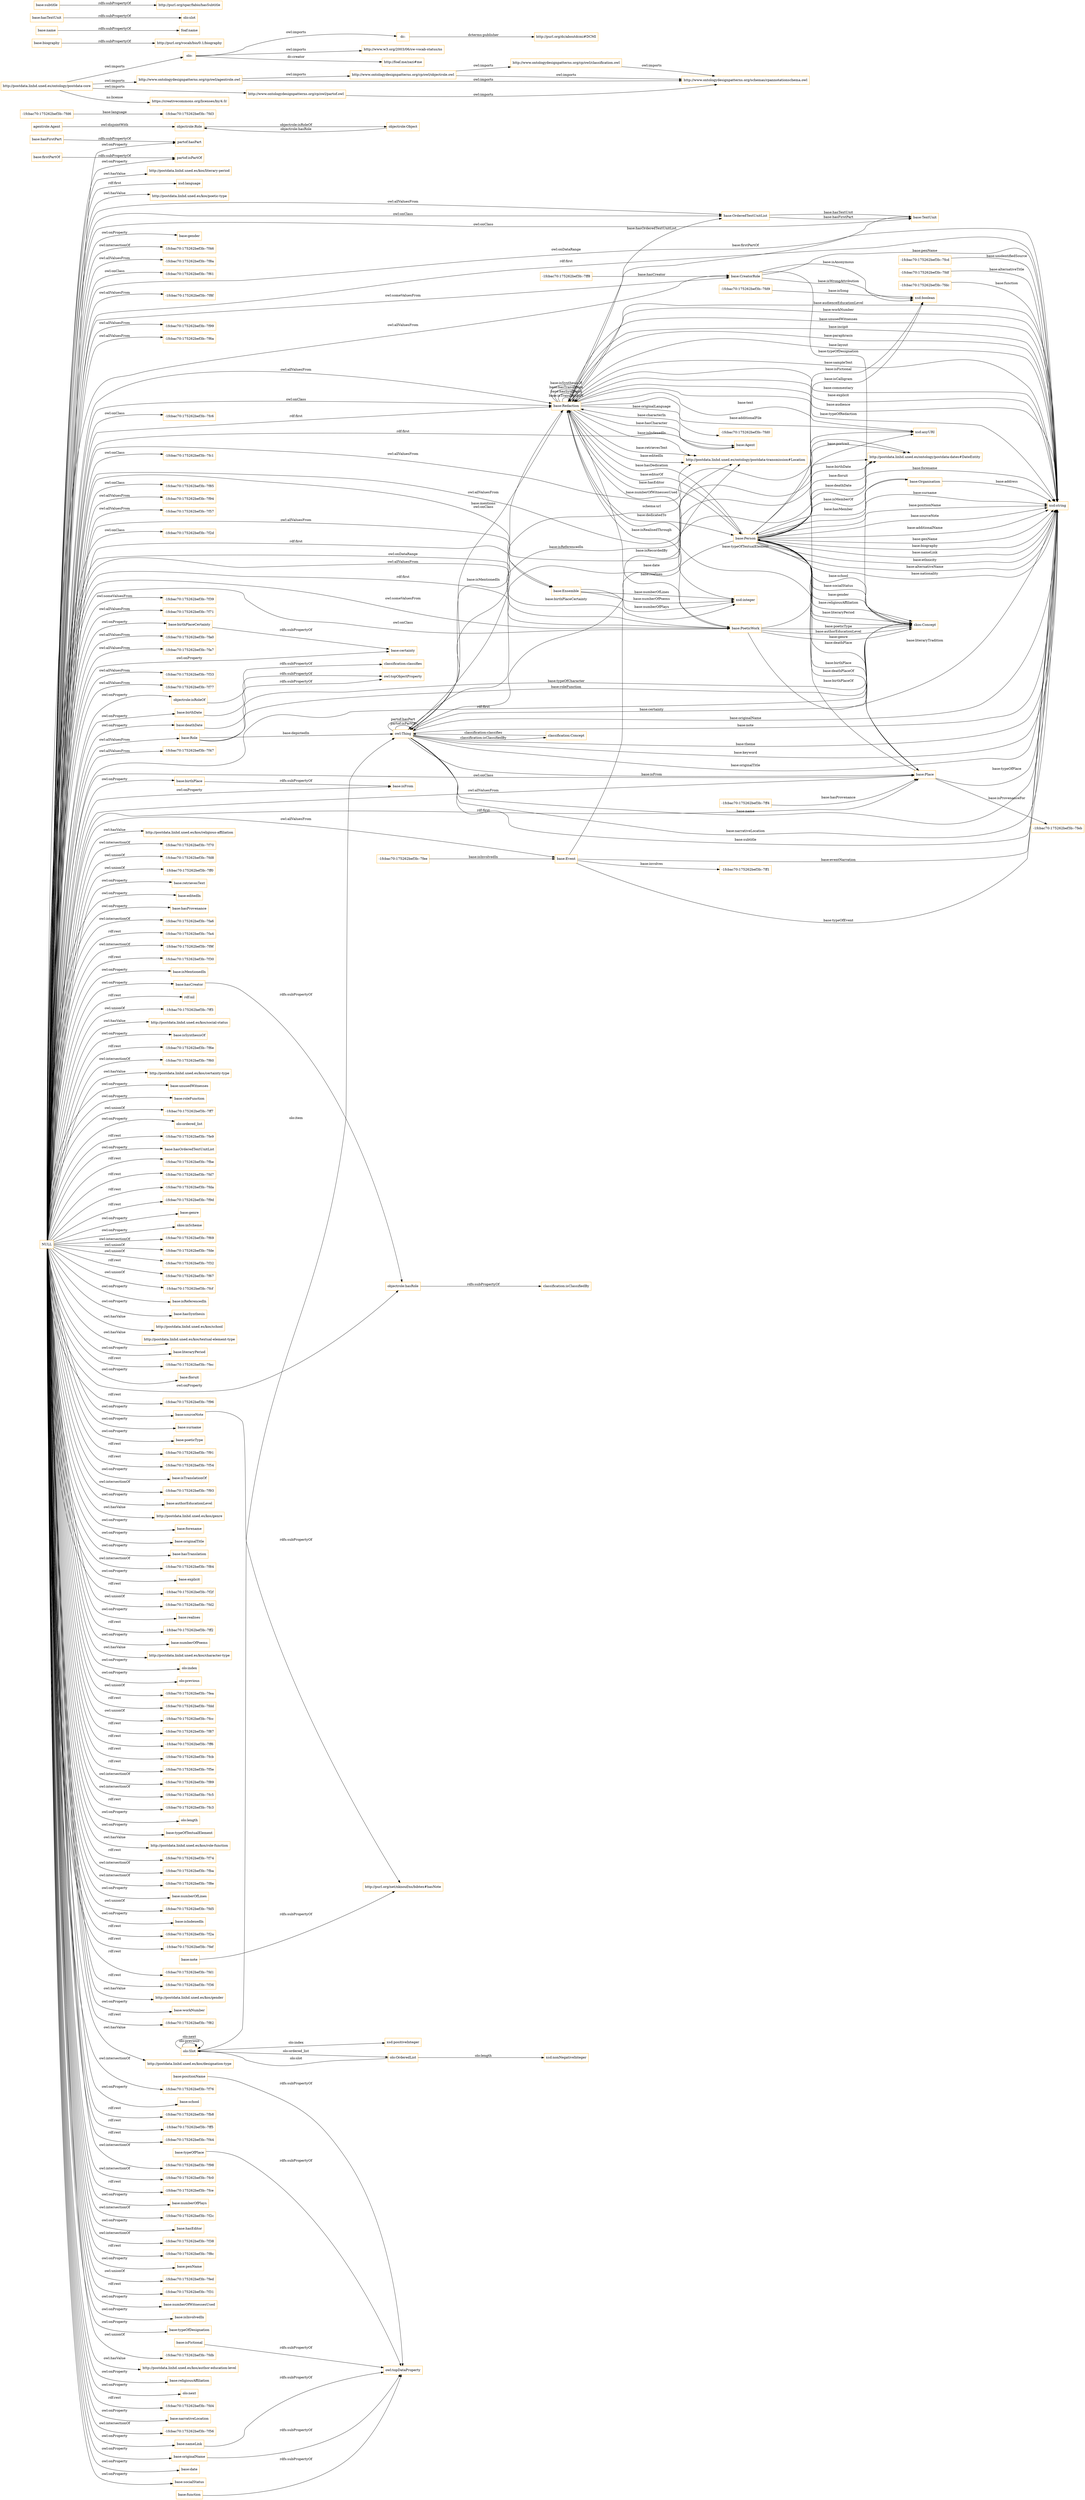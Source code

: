 digraph ar2dtool_diagram { 
rankdir=LR;
size="1501"
node [shape = rectangle, color="orange"]; "-1fcbac70:175262bef3b:-7f8a" "-1fcbac70:175262bef3b:-7f61" "base:Role" "-1fcbac70:175262bef3b:-7f8f" "base:OrderedTextUnitList" "-1fcbac70:175262bef3b:-7f99" "-1fcbac70:175262bef3b:-7f6a" "agentrole:Agent" "base:Agent" "base:CreatorRole" "base:Person" "-1fcbac70:175262bef3b:-7fee" "-1fcbac70:175262bef3b:-7fc6" "-1fcbac70:175262bef3b:-7fd9" "base:Organisation" "base:Redaction" "-1fcbac70:175262bef3b:-7fc1" "base:Ensemble" "-1fcbac70:175262bef3b:-7fcd" "-1fcbac70:175262bef3b:-7ff4" "-1fcbac70:175262bef3b:-7ff8" "-1fcbac70:175262bef3b:-7f85" "-1fcbac70:175262bef3b:-7f94" "-1fcbac70:175262bef3b:-7f57" "base:TextUnit" "-1fcbac70:175262bef3b:-7f2d" "-1fcbac70:175262bef3b:-7feb" "-1fcbac70:175262bef3b:-7fdf" "skos:Concept" "http://postdata.linhd.uned.es/ontology/postdata-dates#DateEntity" "base:Place" "-1fcbac70:175262bef3b:-7f39" "-1fcbac70:175262bef3b:-7ff1" "-1fcbac70:175262bef3b:-7f71" "base:Event" "-1fcbac70:175262bef3b:-7fa0" "-1fcbac70:175262bef3b:-7fd6" "-1fcbac70:175262bef3b:-7fdc" "-1fcbac70:175262bef3b:-7fa7" "http://postdata.linhd.uned.es/ontology/postdata-transmission#Location" "-1fcbac70:175262bef3b:-7f33" "-1fcbac70:175262bef3b:-7f77" "base:PoeticWork" "-1fcbac70:175262bef3b:-7f47" "owl:Thing" "objectrole:Role" "objectrole:Object" "olo:Slot" "olo:OrderedList" "classification:Concept" ; /*classes style*/
	"base:deathDate" -> "owl:topObjectProperty" [ label = "rdfs:subPropertyOf" ];
	"http://www.ontologydesignpatterns.org/cp/owl/objectrole.owl" -> "http://www.ontologydesignpatterns.org/cp/owl/classification.owl" [ label = "owl:imports" ];
	"http://www.ontologydesignpatterns.org/cp/owl/objectrole.owl" -> "http://www.ontologydesignpatterns.org/schemas/cpannotationschema.owl" [ label = "owl:imports" ];
	"http://www.ontologydesignpatterns.org/cp/owl/classification.owl" -> "http://www.ontologydesignpatterns.org/schemas/cpannotationschema.owl" [ label = "owl:imports" ];
	"base:firstPartOf" -> "partof:isPartOf" [ label = "rdfs:subPropertyOf" ];
	"agentrole:Agent" -> "objectrole:Role" [ label = "owl:disjointWith" ];
	"dc:" -> "http://purl.org/dc/aboutdcmi#DCMI" [ label = "dcterms:publisher" ];
	"olo:" -> "http://www.w3.org/2003/06/sw-vocab-status/ns" [ label = "owl:imports" ];
	"olo:" -> "dc:" [ label = "owl:imports" ];
	"olo:" -> "http://foaf.me/zazi#me" [ label = "dc:creator" ];
	"base:birthPlaceCertainty" -> "base:certainty" [ label = "rdfs:subPropertyOf" ];
	"base:biography" -> "http://purl.org/vocab/bio/0.1/biography" [ label = "rdfs:subPropertyOf" ];
	"objectrole:isRoleOf" -> "classification:classifies" [ label = "rdfs:subPropertyOf" ];
	"base:nameLink" -> "owl:topDataProperty" [ label = "rdfs:subPropertyOf" ];
	"base:sourceNote" -> "http://purl.org/net/nknouf/ns/bibtex#hasNote" [ label = "rdfs:subPropertyOf" ];
	"base:name" -> "foaf:name" [ label = "rdfs:subPropertyOf" ];
	"base:hasTextUnit" -> "olo:slot" [ label = "rdfs:subPropertyOf" ];
	"NULL" -> "base:birthPlace" [ label = "owl:onProperty" ];
	"NULL" -> "http://postdata.linhd.uned.es/kos/religious-affiliation" [ label = "owl:hasValue" ];
	"NULL" -> "base:PoeticWork" [ label = "owl:allValuesFrom" ];
	"NULL" -> "-1fcbac70:175262bef3b:-7f70" [ label = "owl:intersectionOf" ];
	"NULL" -> "-1fcbac70:175262bef3b:-7fd8" [ label = "owl:unionOf" ];
	"NULL" -> "-1fcbac70:175262bef3b:-7ff0" [ label = "owl:unionOf" ];
	"NULL" -> "base:CreatorRole" [ label = "owl:someValuesFrom" ];
	"NULL" -> "base:retrievesText" [ label = "owl:onProperty" ];
	"NULL" -> "base:editedIn" [ label = "owl:onProperty" ];
	"NULL" -> "base:Place" [ label = "rdf:first" ];
	"NULL" -> "base:hasProvenance" [ label = "owl:onProperty" ];
	"NULL" -> "-1fcbac70:175262bef3b:-7fa6" [ label = "owl:intersectionOf" ];
	"NULL" -> "-1fcbac70:175262bef3b:-7fa4" [ label = "rdf:rest" ];
	"NULL" -> "-1fcbac70:175262bef3b:-7f9f" [ label = "owl:intersectionOf" ];
	"NULL" -> "base:PoeticWork" [ label = "rdf:first" ];
	"NULL" -> "-1fcbac70:175262bef3b:-7f30" [ label = "rdf:rest" ];
	"NULL" -> "base:isMentionedIn" [ label = "owl:onProperty" ];
	"NULL" -> "base:birthDate" [ label = "owl:onProperty" ];
	"NULL" -> "rdf:nil" [ label = "rdf:rest" ];
	"NULL" -> "-1fcbac70:175262bef3b:-7ff3" [ label = "owl:unionOf" ];
	"NULL" -> "http://postdata.linhd.uned.es/kos/social-status" [ label = "owl:hasValue" ];
	"NULL" -> "base:isSynthesisOf" [ label = "owl:onProperty" ];
	"NULL" -> "base:birthPlaceCertainty" [ label = "owl:onProperty" ];
	"NULL" -> "-1fcbac70:175262bef3b:-7f6e" [ label = "rdf:rest" ];
	"NULL" -> "-1fcbac70:175262bef3b:-7f60" [ label = "owl:intersectionOf" ];
	"NULL" -> "-1fcbac70:175262bef3b:-7f47" [ label = "owl:allValuesFrom" ];
	"NULL" -> "http://postdata.linhd.uned.es/kos/certainty-type" [ label = "owl:hasValue" ];
	"NULL" -> "base:unusedWitnesses" [ label = "owl:onProperty" ];
	"NULL" -> "objectrole:isRoleOf" [ label = "owl:onProperty" ];
	"NULL" -> "base:roleFunction" [ label = "owl:onProperty" ];
	"NULL" -> "partof:isPartOf" [ label = "owl:onProperty" ];
	"NULL" -> "-1fcbac70:175262bef3b:-7ff7" [ label = "owl:unionOf" ];
	"NULL" -> "olo:ordered_list" [ label = "owl:onProperty" ];
	"NULL" -> "-1fcbac70:175262bef3b:-7fe9" [ label = "rdf:rest" ];
	"NULL" -> "base:hasOrderedTextUnitList" [ label = "owl:onProperty" ];
	"NULL" -> "-1fcbac70:175262bef3b:-7fbe" [ label = "rdf:rest" ];
	"NULL" -> "-1fcbac70:175262bef3b:-7f8a" [ label = "owl:allValuesFrom" ];
	"NULL" -> "-1fcbac70:175262bef3b:-7fd7" [ label = "rdf:rest" ];
	"NULL" -> "-1fcbac70:175262bef3b:-7f71" [ label = "owl:allValuesFrom" ];
	"NULL" -> "-1fcbac70:175262bef3b:-7fda" [ label = "rdf:rest" ];
	"NULL" -> "-1fcbac70:175262bef3b:-7f9d" [ label = "rdf:rest" ];
	"NULL" -> "base:Role" [ label = "owl:allValuesFrom" ];
	"NULL" -> "base:genre" [ label = "owl:onProperty" ];
	"NULL" -> "skos:inScheme" [ label = "owl:onProperty" ];
	"NULL" -> "base:OrderedTextUnitList" [ label = "owl:allValuesFrom" ];
	"NULL" -> "-1fcbac70:175262bef3b:-7f69" [ label = "owl:intersectionOf" ];
	"NULL" -> "base:CreatorRole" [ label = "owl:allValuesFrom" ];
	"NULL" -> "-1fcbac70:175262bef3b:-7fa7" [ label = "owl:allValuesFrom" ];
	"NULL" -> "http://postdata.linhd.uned.es/ontology/postdata-dates#DateEntity" [ label = "owl:onClass" ];
	"NULL" -> "-1fcbac70:175262bef3b:-7fde" [ label = "owl:unionOf" ];
	"NULL" -> "base:Ensemble" [ label = "owl:allValuesFrom" ];
	"NULL" -> "-1fcbac70:175262bef3b:-7f32" [ label = "owl:unionOf" ];
	"NULL" -> "-1fcbac70:175262bef3b:-7f67" [ label = "rdf:rest" ];
	"NULL" -> "-1fcbac70:175262bef3b:-7fcf" [ label = "owl:unionOf" ];
	"NULL" -> "base:isReferencedIn" [ label = "owl:onProperty" ];
	"NULL" -> "base:hasSynthesis" [ label = "owl:onProperty" ];
	"NULL" -> "base:Agent" [ label = "rdf:first" ];
	"NULL" -> "http://postdata.linhd.uned.es/kos/school" [ label = "owl:hasValue" ];
	"NULL" -> "skos:Concept" [ label = "rdf:first" ];
	"NULL" -> "http://postdata.linhd.uned.es/kos/textual-element-type" [ label = "owl:hasValue" ];
	"NULL" -> "base:literaryPeriod" [ label = "owl:onProperty" ];
	"NULL" -> "-1fcbac70:175262bef3b:-7f94" [ label = "owl:allValuesFrom" ];
	"NULL" -> "-1fcbac70:175262bef3b:-7fec" [ label = "rdf:rest" ];
	"NULL" -> "base:floruit" [ label = "owl:onProperty" ];
	"NULL" -> "-1fcbac70:175262bef3b:-7f96" [ label = "rdf:rest" ];
	"NULL" -> "base:surname" [ label = "owl:onProperty" ];
	"NULL" -> "base:poeticType" [ label = "owl:onProperty" ];
	"NULL" -> "xsd:string" [ label = "owl:onDataRange" ];
	"NULL" -> "-1fcbac70:175262bef3b:-7f91" [ label = "rdf:rest" ];
	"NULL" -> "-1fcbac70:175262bef3b:-7f54" [ label = "rdf:rest" ];
	"NULL" -> "base:isTranslationOf" [ label = "owl:onProperty" ];
	"NULL" -> "-1fcbac70:175262bef3b:-7f93" [ label = "owl:intersectionOf" ];
	"NULL" -> "base:authorEducationLevel" [ label = "owl:onProperty" ];
	"NULL" -> "http://postdata.linhd.uned.es/kos/genre" [ label = "owl:hasValue" ];
	"NULL" -> "base:forename" [ label = "owl:onProperty" ];
	"NULL" -> "base:originalTitle" [ label = "owl:onProperty" ];
	"NULL" -> "base:hasTranslation" [ label = "owl:onProperty" ];
	"NULL" -> "base:Redaction" [ label = "owl:allValuesFrom" ];
	"NULL" -> "-1fcbac70:175262bef3b:-7f84" [ label = "owl:intersectionOf" ];
	"NULL" -> "base:explicit" [ label = "owl:onProperty" ];
	"NULL" -> "-1fcbac70:175262bef3b:-7f2f" [ label = "rdf:rest" ];
	"NULL" -> "-1fcbac70:175262bef3b:-7fd2" [ label = "owl:unionOf" ];
	"NULL" -> "base:realises" [ label = "owl:onProperty" ];
	"NULL" -> "-1fcbac70:175262bef3b:-7ff2" [ label = "rdf:rest" ];
	"NULL" -> "base:numberOfPoems" [ label = "owl:onProperty" ];
	"NULL" -> "base:PoeticWork" [ label = "owl:someValuesFrom" ];
	"NULL" -> "-1fcbac70:175262bef3b:-7f85" [ label = "owl:onClass" ];
	"NULL" -> "http://postdata.linhd.uned.es/kos/character-type" [ label = "owl:hasValue" ];
	"NULL" -> "-1fcbac70:175262bef3b:-7fc6" [ label = "owl:onClass" ];
	"NULL" -> "olo:index" [ label = "owl:onProperty" ];
	"NULL" -> "olo:previous" [ label = "owl:onProperty" ];
	"NULL" -> "-1fcbac70:175262bef3b:-7fea" [ label = "owl:unionOf" ];
	"NULL" -> "-1fcbac70:175262bef3b:-7fdd" [ label = "rdf:rest" ];
	"NULL" -> "-1fcbac70:175262bef3b:-7fcc" [ label = "owl:unionOf" ];
	"NULL" -> "-1fcbac70:175262bef3b:-7f87" [ label = "rdf:rest" ];
	"NULL" -> "-1fcbac70:175262bef3b:-7ff6" [ label = "rdf:rest" ];
	"NULL" -> "-1fcbac70:175262bef3b:-7fcb" [ label = "rdf:rest" ];
	"NULL" -> "-1fcbac70:175262bef3b:-7f5e" [ label = "rdf:rest" ];
	"NULL" -> "-1fcbac70:175262bef3b:-7f89" [ label = "owl:intersectionOf" ];
	"NULL" -> "-1fcbac70:175262bef3b:-7f57" [ label = "owl:allValuesFrom" ];
	"NULL" -> "-1fcbac70:175262bef3b:-7fc5" [ label = "owl:intersectionOf" ];
	"NULL" -> "-1fcbac70:175262bef3b:-7fc3" [ label = "rdf:rest" ];
	"NULL" -> "base:PoeticWork" [ label = "owl:onClass" ];
	"NULL" -> "-1fcbac70:175262bef3b:-7f61" [ label = "owl:onClass" ];
	"NULL" -> "xsd:string" [ label = "rdf:first" ];
	"NULL" -> "-1fcbac70:175262bef3b:-7f99" [ label = "owl:allValuesFrom" ];
	"NULL" -> "olo:length" [ label = "owl:onProperty" ];
	"NULL" -> "base:typeOfTextualElement" [ label = "owl:onProperty" ];
	"NULL" -> "http://postdata.linhd.uned.es/kos/role-function" [ label = "owl:hasValue" ];
	"NULL" -> "-1fcbac70:175262bef3b:-7f74" [ label = "rdf:rest" ];
	"NULL" -> "-1fcbac70:175262bef3b:-7fba" [ label = "owl:intersectionOf" ];
	"NULL" -> "-1fcbac70:175262bef3b:-7f8e" [ label = "owl:intersectionOf" ];
	"NULL" -> "base:numberOfLines" [ label = "owl:onProperty" ];
	"NULL" -> "-1fcbac70:175262bef3b:-7fd5" [ label = "owl:unionOf" ];
	"NULL" -> "base:isIndexedIn" [ label = "owl:onProperty" ];
	"NULL" -> "-1fcbac70:175262bef3b:-7f2a" [ label = "rdf:rest" ];
	"NULL" -> "-1fcbac70:175262bef3b:-7fef" [ label = "rdf:rest" ];
	"NULL" -> "-1fcbac70:175262bef3b:-7fd1" [ label = "rdf:rest" ];
	"NULL" -> "-1fcbac70:175262bef3b:-7f36" [ label = "rdf:rest" ];
	"NULL" -> "http://postdata.linhd.uned.es/kos/gender" [ label = "owl:hasValue" ];
	"NULL" -> "base:workNumber" [ label = "owl:onProperty" ];
	"NULL" -> "base:hasCreator" [ label = "owl:onProperty" ];
	"NULL" -> "-1fcbac70:175262bef3b:-7f82" [ label = "rdf:rest" ];
	"NULL" -> "http://postdata.linhd.uned.es/kos/designation-type" [ label = "owl:hasValue" ];
	"NULL" -> "-1fcbac70:175262bef3b:-7f77" [ label = "owl:allValuesFrom" ];
	"NULL" -> "base:deathDate" [ label = "owl:onProperty" ];
	"NULL" -> "base:isFrom" [ label = "owl:onProperty" ];
	"NULL" -> "-1fcbac70:175262bef3b:-7f76" [ label = "owl:intersectionOf" ];
	"NULL" -> "base:Redaction" [ label = "owl:onClass" ];
	"NULL" -> "base:school" [ label = "owl:onProperty" ];
	"NULL" -> "-1fcbac70:175262bef3b:-7fb8" [ label = "rdf:rest" ];
	"NULL" -> "-1fcbac70:175262bef3b:-7ff5" [ label = "rdf:rest" ];
	"NULL" -> "xsd:integer" [ label = "owl:onDataRange" ];
	"NULL" -> "-1fcbac70:175262bef3b:-7f44" [ label = "rdf:rest" ];
	"NULL" -> "-1fcbac70:175262bef3b:-7f98" [ label = "owl:intersectionOf" ];
	"NULL" -> "-1fcbac70:175262bef3b:-7fc0" [ label = "owl:intersectionOf" ];
	"NULL" -> "-1fcbac70:175262bef3b:-7fce" [ label = "rdf:rest" ];
	"NULL" -> "-1fcbac70:175262bef3b:-7f8f" [ label = "owl:allValuesFrom" ];
	"NULL" -> "objectrole:hasRole" [ label = "owl:onProperty" ];
	"NULL" -> "partof:hasPart" [ label = "owl:onProperty" ];
	"NULL" -> "base:Place" [ label = "owl:onClass" ];
	"NULL" -> "base:numberOfPlays" [ label = "owl:onProperty" ];
	"NULL" -> "-1fcbac70:175262bef3b:-7f2c" [ label = "owl:intersectionOf" ];
	"NULL" -> "base:nameLink" [ label = "owl:onProperty" ];
	"NULL" -> "base:hasEditor" [ label = "owl:onProperty" ];
	"NULL" -> "base:Ensemble" [ label = "rdf:first" ];
	"NULL" -> "-1fcbac70:175262bef3b:-7f38" [ label = "owl:intersectionOf" ];
	"NULL" -> "-1fcbac70:175262bef3b:-7f8c" [ label = "rdf:rest" ];
	"NULL" -> "base:penName" [ label = "owl:onProperty" ];
	"NULL" -> "-1fcbac70:175262bef3b:-7fed" [ label = "owl:unionOf" ];
	"NULL" -> "-1fcbac70:175262bef3b:-7f31" [ label = "rdf:rest" ];
	"NULL" -> "base:numberOfWitnessesUsed" [ label = "owl:onProperty" ];
	"NULL" -> "base:isInvolvedIn" [ label = "owl:onProperty" ];
	"NULL" -> "base:typeOfDesignation" [ label = "owl:onProperty" ];
	"NULL" -> "-1fcbac70:175262bef3b:-7f33" [ label = "owl:allValuesFrom" ];
	"NULL" -> "http://postdata.linhd.uned.es/ontology/postdata-transmission#Location" [ label = "owl:allValuesFrom" ];
	"NULL" -> "base:Redaction" [ label = "rdf:first" ];
	"NULL" -> "-1fcbac70:175262bef3b:-7f6a" [ label = "owl:allValuesFrom" ];
	"NULL" -> "-1fcbac70:175262bef3b:-7fdb" [ label = "owl:unionOf" ];
	"NULL" -> "-1fcbac70:175262bef3b:-7fc1" [ label = "owl:onClass" ];
	"NULL" -> "http://postdata.linhd.uned.es/kos/author-education-level" [ label = "owl:hasValue" ];
	"NULL" -> "base:originalName" [ label = "owl:onProperty" ];
	"NULL" -> "base:religiousAffiliation" [ label = "owl:onProperty" ];
	"NULL" -> "olo:next" [ label = "owl:onProperty" ];
	"NULL" -> "-1fcbac70:175262bef3b:-7fd4" [ label = "rdf:rest" ];
	"NULL" -> "-1fcbac70:175262bef3b:-7fa0" [ label = "owl:allValuesFrom" ];
	"NULL" -> "base:sourceNote" [ label = "owl:onProperty" ];
	"NULL" -> "base:narrativeLocation" [ label = "owl:onProperty" ];
	"NULL" -> "-1fcbac70:175262bef3b:-7f56" [ label = "owl:intersectionOf" ];
	"NULL" -> "-1fcbac70:175262bef3b:-7f2d" [ label = "owl:onClass" ];
	"NULL" -> "base:certainty" [ label = "owl:onProperty" ];
	"NULL" -> "base:date" [ label = "owl:onProperty" ];
	"NULL" -> "-1fcbac70:175262bef3b:-7f39" [ label = "owl:someValuesFrom" ];
	"NULL" -> "base:TextUnit" [ label = "owl:onClass" ];
	"NULL" -> "base:Place" [ label = "owl:allValuesFrom" ];
	"NULL" -> "base:socialStatus" [ label = "owl:onProperty" ];
	"NULL" -> "http://postdata.linhd.uned.es/kos/literary-period" [ label = "owl:hasValue" ];
	"NULL" -> "http://postdata.linhd.uned.es/ontology/postdata-dates#DateEntity" [ label = "owl:allValuesFrom" ];
	"NULL" -> "xsd:language" [ label = "rdf:first" ];
	"NULL" -> "http://postdata.linhd.uned.es/kos/poetic-type" [ label = "owl:hasValue" ];
	"NULL" -> "base:gender" [ label = "owl:onProperty" ];
	"NULL" -> "base:OrderedTextUnitList" [ label = "owl:onClass" ];
	"NULL" -> "base:Event" [ label = "owl:allValuesFrom" ];
	"NULL" -> "-1fcbac70:175262bef3b:-7f46" [ label = "owl:intersectionOf" ];
	"base:hasFirstPart" -> "partof:hasPart" [ label = "rdfs:subPropertyOf" ];
	"base:hasCreator" -> "objectrole:hasRole" [ label = "rdfs:subPropertyOf" ];
	"base:birthPlace" -> "base:isFrom" [ label = "rdfs:subPropertyOf" ];
	"http://www.ontologydesignpatterns.org/cp/owl/agentrole.owl" -> "http://www.ontologydesignpatterns.org/cp/owl/objectrole.owl" [ label = "owl:imports" ];
	"http://www.ontologydesignpatterns.org/cp/owl/agentrole.owl" -> "http://www.ontologydesignpatterns.org/schemas/cpannotationschema.owl" [ label = "owl:imports" ];
	"base:isFictional" -> "owl:topDataProperty" [ label = "rdfs:subPropertyOf" ];
	"base:subtitle" -> "http://purl.org/spar/fabio/hasSubtitle" [ label = "rdfs:subPropertyOf" ];
	"base:function" -> "owl:topDataProperty" [ label = "rdfs:subPropertyOf" ];
	"base:originalName" -> "owl:topDataProperty" [ label = "rdfs:subPropertyOf" ];
	"http://www.ontologydesignpatterns.org/cp/owl/partof.owl" -> "http://www.ontologydesignpatterns.org/schemas/cpannotationschema.owl" [ label = "owl:imports" ];
	"http://postdata.linhd.uned.es/ontology/postdata-core" -> "https://creativecommons.org/licenses/by/4.0/" [ label = "ns:license" ];
	"http://postdata.linhd.uned.es/ontology/postdata-core" -> "http://www.ontologydesignpatterns.org/cp/owl/partof.owl" [ label = "owl:imports" ];
	"http://postdata.linhd.uned.es/ontology/postdata-core" -> "http://www.ontologydesignpatterns.org/cp/owl/agentrole.owl" [ label = "owl:imports" ];
	"http://postdata.linhd.uned.es/ontology/postdata-core" -> "olo:" [ label = "owl:imports" ];
	"base:note" -> "http://purl.org/net/nknouf/ns/bibtex#hasNote" [ label = "rdfs:subPropertyOf" ];
	"base:birthDate" -> "owl:topObjectProperty" [ label = "rdfs:subPropertyOf" ];
	"base:positionName" -> "owl:topDataProperty" [ label = "rdfs:subPropertyOf" ];
	"objectrole:hasRole" -> "classification:isClassifiedBy" [ label = "rdfs:subPropertyOf" ];
	"base:typeOfPlace" -> "owl:topDataProperty" [ label = "rdfs:subPropertyOf" ];
	"base:Redaction" -> "owl:Thing" [ label = "base:mentions" ];
	"base:Person" -> "xsd:boolean" [ label = "base:isFictional" ];
	"owl:Thing" -> "xsd:string" [ label = "base:narrativeLocation" ];
	"base:CreatorRole" -> "xsd:string" [ label = "base:penName" ];
	"base:Person" -> "base:Place" [ label = "base:deathPlace" ];
	"base:Ensemble" -> "xsd:integer" [ label = "base:numberOfLines" ];
	"base:Redaction" -> "xsd:string" [ label = "base:audienceEducationLevel" ];
	"base:Event" -> "xsd:string" [ label = "base:eventNarration" ];
	"base:Redaction" -> "xsd:string" [ label = "base:workNumber" ];
	"owl:Thing" -> "xsd:string" [ label = "base:originalName" ];
	"base:OrderedTextUnitList" -> "base:TextUnit" [ label = "base:hasTextUnit" ];
	"base:Redaction" -> "base:Person" [ label = "base:hasEditor" ];
	"olo:Slot" -> "olo:Slot" [ label = "olo:previous" ];
	"base:Redaction" -> "xsd:string" [ label = "base:unusedWitnesses" ];
	"base:Place" -> "base:Person" [ label = "base:deathPlaceOf" ];
	"base:Person" -> "http://postdata.linhd.uned.es/ontology/postdata-dates#DateEntity" [ label = "base:floruit" ];
	"base:Person" -> "xsd:string" [ label = "base:surname" ];
	"base:Person" -> "xsd:string" [ label = "base:positionName" ];
	"classification:Concept" -> "owl:Thing" [ label = "classification:classifies" ];
	"-1fcbac70:175262bef3b:-7ff8" -> "base:CreatorRole" [ label = "base:hasCreator" ];
	"base:Redaction" -> "xsd:string" [ label = "base:paraphrasis" ];
	"base:Person" -> "base:Redaction" [ label = "base:hasDedication" ];
	"base:Event" -> "xsd:string" [ label = "base:typeOfEvent" ];
	"base:Person" -> "http://postdata.linhd.uned.es/ontology/postdata-dates#DateEntity" [ label = "base:deathDate" ];
	"base:Person" -> "base:Place" [ label = "base:birthPlace" ];
	"base:Event" -> "http://postdata.linhd.uned.es/ontology/postdata-transmission#Location" [ label = "base:isRecordedBy" ];
	"base:CreatorRole" -> "xsd:boolean" [ label = "base:isAnonymous" ];
	"base:Redaction" -> "base:Agent" [ label = "base:hasCharacter" ];
	"base:Redaction" -> "xsd:anyURI" [ label = "base:text" ];
	"base:Redaction" -> "xsd:anyURI" [ label = "base:additionalFile" ];
	"base:Person" -> "base:Organisation" [ label = "base:isMemberOf" ];
	"base:Redaction" -> "xsd:string" [ label = "base:layout" ];
	"base:PoeticWork" -> "xsd:boolean" [ label = "base:isCalligram" ];
	"olo:Slot" -> "olo:OrderedList" [ label = "olo:ordered_list" ];
	"base:Redaction" -> "http://postdata.linhd.uned.es/ontology/postdata-transmission#Location" [ label = "base:editedIn" ];
	"base:Redaction" -> "skos:Concept" [ label = "base:typeOfTextualElement" ];
	"olo:OrderedList" -> "xsd:nonNegativeInteger" [ label = "olo:length" ];
	"-1fcbac70:175262bef3b:-7fee" -> "base:Event" [ label = "base:isInvolvedIn" ];
	"base:PoeticWork" -> "base:Redaction" [ label = "base:isRealisedThrough" ];
	"base:Redaction" -> "base:PoeticWork" [ label = "base:realises" ];
	"base:Person" -> "skos:Concept" [ label = "base:religiousAffiliation" ];
	"base:Person" -> "xsd:string" [ label = "base:sourceNote" ];
	"base:Redaction" -> "xsd:string" [ label = "base:sampleText" ];
	"base:Redaction" -> "xsd:string" [ label = "base:incipit" ];
	"base:Person" -> "http://postdata.linhd.uned.es/ontology/postdata-dates#DateEntity" [ label = "base:birthDate" ];
	"base:Person" -> "owl:Thing" [ label = "base:birthPlaceCertainty" ];
	"base:Person" -> "skos:Concept" [ label = "base:literaryPeriod" ];
	"base:Person" -> "xsd:string" [ label = "base:additionalName" ];
	"base:Person" -> "xsd:string" [ label = "base:genName" ];
	"base:Person" -> "base:Redaction" [ label = "base:editorOf" ];
	"base:CreatorRole" -> "skos:Concept" [ label = "base:typeOfDesignation" ];
	"base:Person" -> "xsd:string" [ label = "base:biography" ];
	"base:Redaction" -> "base:Redaction" [ label = "base:isTranslationOf" ];
	"owl:Thing" -> "skos:Concept" [ label = "base:certainty" ];
	"base:Redaction" -> "base:Redaction" [ label = "base:hasSynthesis" ];
	"olo:OrderedList" -> "olo:Slot" [ label = "olo:slot" ];
	"base:Person" -> "skos:Concept" [ label = "base:school" ];
	"olo:Slot" -> "olo:Slot" [ label = "olo:next" ];
	"owl:Thing" -> "xsd:anyURI" [ label = "schema:url" ];
	"owl:Thing" -> "http://postdata.linhd.uned.es/ontology/postdata-transmission#Location" [ label = "base:isReferencedIn" ];
	"base:PoeticWork" -> "xsd:string" [ label = "base:literaryTradition" ];
	"owl:Thing" -> "xsd:string" [ label = "base:note" ];
	"-1fcbac70:175262bef3b:-7fcd" -> "xsd:string" [ label = "base:unidentifiedSource" ];
	"owl:Thing" -> "xsd:string" [ label = "base:theme" ];
	"base:Event" -> "-1fcbac70:175262bef3b:-7ff1" [ label = "base:involves" ];
	"base:Role" -> "skos:Concept" [ label = "base:roleFunction" ];
	"base:PoeticWork" -> "skos:Concept" [ label = "base:poeticType" ];
	"olo:Slot" -> "owl:Thing" [ label = "olo:item" ];
	"base:Place" -> "xsd:string" [ label = "base:typeOfPlace" ];
	"-1fcbac70:175262bef3b:-7fd9" -> "xsd:boolean" [ label = "base:isSong" ];
	"base:Person" -> "xsd:string" [ label = "base:nameLink" ];
	"base:Ensemble" -> "xsd:integer" [ label = "base:numberOfPlays" ];
	"base:Place" -> "base:Person" [ label = "base:birthPlaceOf" ];
	"base:Redaction" -> "http://postdata.linhd.uned.es/ontology/postdata-transmission#Location" [ label = "base:isIndexedIn" ];
	"base:Person" -> "xsd:string" [ label = "base:ethnicity" ];
	"owl:Thing" -> "xsd:string" [ label = "base:keyword" ];
	"base:Redaction" -> "xsd:string" [ label = "base:commentary" ];
	"base:Redaction" -> "base:OrderedTextUnitList" [ label = "base:hasOrderedTextUnitList" ];
	"owl:Thing" -> "xsd:string" [ label = "base:originalTitle" ];
	"base:Person" -> "skos:Concept" [ label = "base:socialStatus" ];
	"owl:Thing" -> "classification:Concept" [ label = "classification:isClassifiedBy" ];
	"owl:Thing" -> "owl:Thing" [ label = "partof:isPartOf" ];
	"olo:Slot" -> "xsd:positiveInteger" [ label = "olo:index" ];
	"-1fcbac70:175262bef3b:-7fdc" -> "xsd:string" [ label = "base:function" ];
	"base:PoeticWork" -> "skos:Concept" [ label = "base:authorEducationLevel" ];
	"owl:Thing" -> "base:Place" [ label = "base:isFrom" ];
	"base:Redaction" -> "base:Redaction" [ label = "base:hasTranslation" ];
	"base:CreatorRole" -> "xsd:boolean" [ label = "base:isWrongAttribution" ];
	"owl:Thing" -> "http://postdata.linhd.uned.es/ontology/postdata-dates#DateEntity" [ label = "base:date" ];
	"base:TextUnit" -> "base:Redaction" [ label = "base:firstPartOf" ];
	"base:Person" -> "xsd:string" [ label = "base:alternativeName" ];
	"objectrole:Object" -> "objectrole:Role" [ label = "objectrole:hasRole" ];
	"-1fcbac70:175262bef3b:-7ff4" -> "base:Place" [ label = "base:hasProvenance" ];
	"base:Person" -> "xsd:string" [ label = "base:nationality" ];
	"owl:Thing" -> "base:Redaction" [ label = "base:isMentionedIn" ];
	"base:OrderedTextUnitList" -> "base:TextUnit" [ label = "base:hasFirstPart" ];
	"base:Person" -> "xsd:anyURI" [ label = "base:portrait" ];
	"-1fcbac70:175262bef3b:-7fdf" -> "xsd:string" [ label = "base:alternativeTitle" ];
	"base:Organisation" -> "xsd:string" [ label = "base:address" ];
	"base:Role" -> "skos:Concept" [ label = "base:typeOfCharacter" ];
	"base:Organisation" -> "base:Person" [ label = "base:hasMember" ];
	"base:Place" -> "-1fcbac70:175262bef3b:-7feb" [ label = "base:isProvenanceFor" ];
	"base:Redaction" -> "xsd:string" [ label = "base:explicit" ];
	"owl:Thing" -> "xsd:string" [ label = "base:subtitle" ];
	"base:Redaction" -> "http://postdata.linhd.uned.es/ontology/postdata-transmission#Location" [ label = "base:retrievesText" ];
	"base:Person" -> "skos:Concept" [ label = "base:gender" ];
	"base:PoeticWork" -> "skos:Concept" [ label = "base:genre" ];
	"owl:Thing" -> "xsd:string" [ label = "base:name" ];
	"base:Redaction" -> "base:Person" [ label = "base:dedicatedTo" ];
	"base:Person" -> "xsd:string" [ label = "base:forename" ];
	"base:Redaction" -> "xsd:string" [ label = "base:audience" ];
	"base:Ensemble" -> "xsd:integer" [ label = "base:numberOfPoems" ];
	"base:Redaction" -> "xsd:string" [ label = "base:typeOfRedaction" ];
	"base:Redaction" -> "xsd:integer" [ label = "base:numberOfWitnessesUsed" ];
	"base:Redaction" -> "-1fcbac70:175262bef3b:-7fd0" [ label = "base:originalLanguage" ];
	"owl:Thing" -> "owl:Thing" [ label = "partof:hasPart" ];
	"base:Role" -> "owl:Thing" [ label = "base:depictedIn" ];
	"base:Agent" -> "base:Redaction" [ label = "base:characterIn" ];
	"-1fcbac70:175262bef3b:-7fd6" -> "-1fcbac70:175262bef3b:-7fd3" [ label = "base:language" ];
	"objectrole:Role" -> "objectrole:Object" [ label = "objectrole:isRoleOf" ];
	"base:Redaction" -> "base:Redaction" [ label = "base:isSynthesisOf" ];

}
